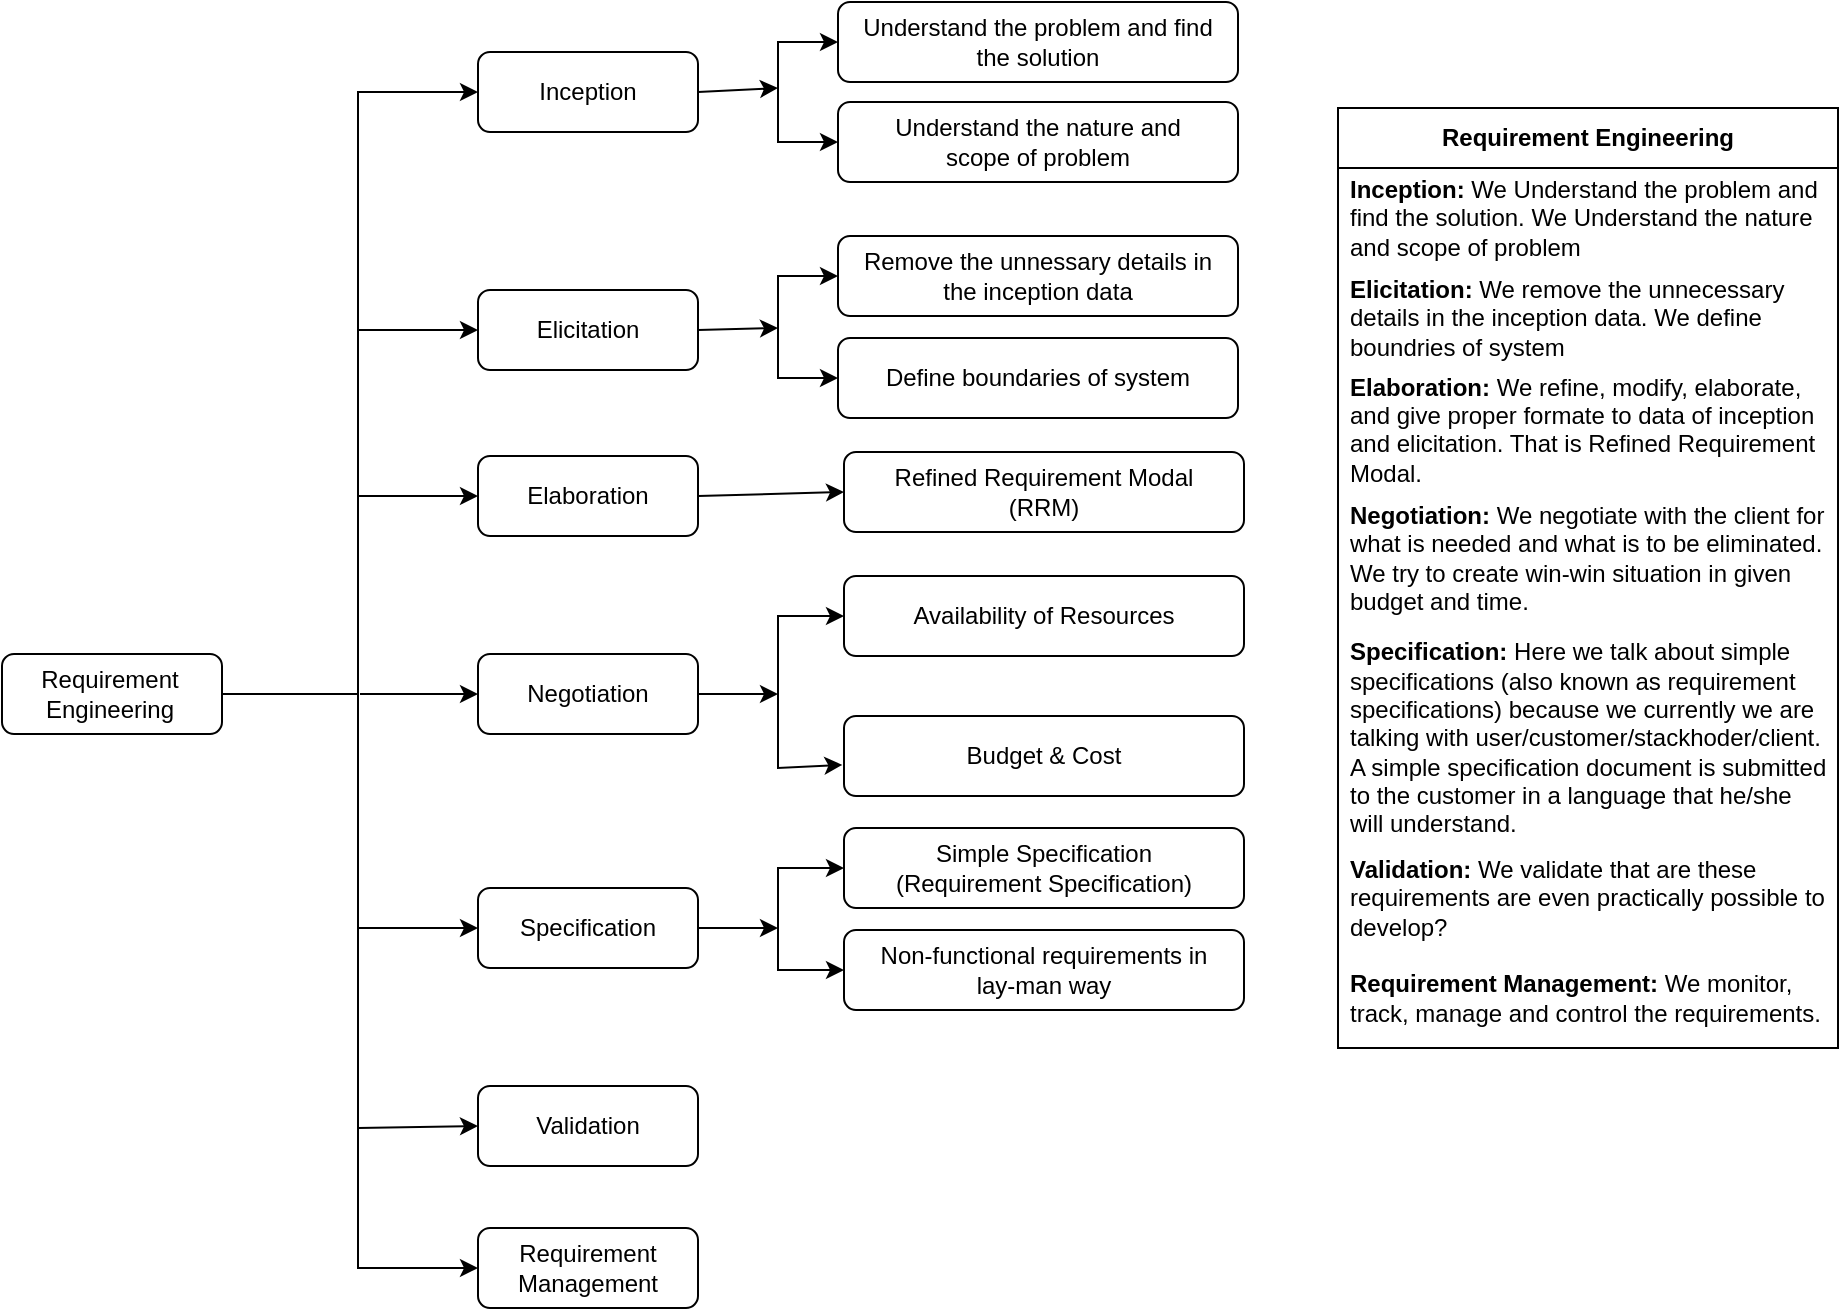 <mxfile version="22.0.6" type="google">
  <diagram name="Page-1" id="lsjnUpUYds9LM5nvISAu">
    <mxGraphModel grid="1" page="1" gridSize="10" guides="1" tooltips="1" connect="1" arrows="1" fold="1" pageScale="1" pageWidth="850" pageHeight="1100" math="0" shadow="0">
      <root>
        <mxCell id="0" />
        <mxCell id="1" parent="0" />
        <mxCell id="gUoiiJ_ecCA0FHB6bUPf-1" value="&lt;b&gt;Requirement Engineering&lt;/b&gt;" style="swimlane;fontStyle=0;childLayout=stackLayout;horizontal=1;startSize=30;horizontalStack=0;resizeParent=1;resizeParentMax=0;resizeLast=0;collapsible=1;marginBottom=0;whiteSpace=wrap;html=1;" vertex="1" parent="1">
          <mxGeometry x="650" y="40" width="250" height="470" as="geometry" />
        </mxCell>
        <mxCell id="gUoiiJ_ecCA0FHB6bUPf-2" value="&lt;b&gt;Inception:&lt;/b&gt;&amp;nbsp;We Understand the problem and find the solution. We&amp;nbsp;Understand the nature and scope of problem" style="text;strokeColor=none;fillColor=none;align=left;verticalAlign=middle;spacingLeft=4;spacingRight=4;overflow=hidden;points=[[0,0.5],[1,0.5]];portConstraint=eastwest;rotatable=0;whiteSpace=wrap;html=1;" vertex="1" parent="gUoiiJ_ecCA0FHB6bUPf-1">
          <mxGeometry y="30" width="250" height="50" as="geometry" />
        </mxCell>
        <mxCell id="gUoiiJ_ecCA0FHB6bUPf-3" value="&lt;b&gt;Elicitation:&lt;/b&gt; We remove the unnecessary details in the inception data. We define boundries of system" style="text;strokeColor=none;fillColor=none;align=left;verticalAlign=middle;spacingLeft=4;spacingRight=4;overflow=hidden;points=[[0,0.5],[1,0.5]];portConstraint=eastwest;rotatable=0;whiteSpace=wrap;html=1;" vertex="1" parent="gUoiiJ_ecCA0FHB6bUPf-1">
          <mxGeometry y="80" width="250" height="50" as="geometry" />
        </mxCell>
        <mxCell id="gUoiiJ_ecCA0FHB6bUPf-4" value="&lt;b&gt;Elaboration:&lt;/b&gt; We refine, modify, elaborate, and give proper formate to data of inception and elicitation. That is Refined Requirement Modal." style="text;strokeColor=none;fillColor=none;align=left;verticalAlign=middle;spacingLeft=4;spacingRight=4;overflow=hidden;points=[[0,0.5],[1,0.5]];portConstraint=eastwest;rotatable=0;whiteSpace=wrap;html=1;" vertex="1" parent="gUoiiJ_ecCA0FHB6bUPf-1">
          <mxGeometry y="130" width="250" height="60" as="geometry" />
        </mxCell>
        <mxCell id="gUoiiJ_ecCA0FHB6bUPf-35" value="&lt;b&gt;Negotiation: &lt;/b&gt;We negotiate with the client for what is needed and what is to be eliminated. We try to create win-win situation in given budget and time.&lt;b&gt;&amp;nbsp;&lt;/b&gt;" style="text;strokeColor=none;fillColor=none;align=left;verticalAlign=middle;spacingLeft=4;spacingRight=4;overflow=hidden;points=[[0,0.5],[1,0.5]];portConstraint=eastwest;rotatable=0;whiteSpace=wrap;html=1;" vertex="1" parent="gUoiiJ_ecCA0FHB6bUPf-1">
          <mxGeometry y="190" width="250" height="70" as="geometry" />
        </mxCell>
        <mxCell id="gUoiiJ_ecCA0FHB6bUPf-44" value="&lt;b&gt;Specification:&lt;/b&gt;&amp;nbsp;Here we talk about simple specifications (also known as requirement specifications) because we currently we are talking with user/customer/stackhoder/client.&lt;br&gt;A simple specification document is submitted to the customer in a language that he/she will understand." style="text;strokeColor=none;fillColor=none;align=left;verticalAlign=middle;spacingLeft=4;spacingRight=4;overflow=hidden;points=[[0,0.5],[1,0.5]];portConstraint=eastwest;rotatable=0;whiteSpace=wrap;html=1;" vertex="1" parent="gUoiiJ_ecCA0FHB6bUPf-1">
          <mxGeometry y="260" width="250" height="110" as="geometry" />
        </mxCell>
        <mxCell id="gUoiiJ_ecCA0FHB6bUPf-51" value="&lt;b&gt;Validation: &lt;/b&gt;We validate that are these requirements are even practically possible to develop?" style="text;strokeColor=none;fillColor=none;align=left;verticalAlign=middle;spacingLeft=4;spacingRight=4;overflow=hidden;points=[[0,0.5],[1,0.5]];portConstraint=eastwest;rotatable=0;whiteSpace=wrap;html=1;" vertex="1" parent="gUoiiJ_ecCA0FHB6bUPf-1">
          <mxGeometry y="370" width="250" height="50" as="geometry" />
        </mxCell>
        <mxCell id="gUoiiJ_ecCA0FHB6bUPf-52" value="&lt;b&gt;Requirement Management: &lt;/b&gt;We monitor, track, manage and control the requirements." style="text;strokeColor=none;fillColor=none;align=left;verticalAlign=middle;spacingLeft=4;spacingRight=4;overflow=hidden;points=[[0,0.5],[1,0.5]];portConstraint=eastwest;rotatable=0;whiteSpace=wrap;html=1;" vertex="1" parent="gUoiiJ_ecCA0FHB6bUPf-1">
          <mxGeometry y="420" width="250" height="50" as="geometry" />
        </mxCell>
        <mxCell id="gUoiiJ_ecCA0FHB6bUPf-5" value="" style="rounded=1;whiteSpace=wrap;html=1;" vertex="1" parent="1">
          <mxGeometry x="-18" y="313" width="110" height="40" as="geometry" />
        </mxCell>
        <mxCell id="gUoiiJ_ecCA0FHB6bUPf-6" value="Requirement Engineering" style="text;html=1;strokeColor=none;fillColor=none;align=center;verticalAlign=middle;whiteSpace=wrap;rounded=0;" vertex="1" parent="1">
          <mxGeometry x="-9" y="318" width="90" height="30" as="geometry" />
        </mxCell>
        <mxCell id="gUoiiJ_ecCA0FHB6bUPf-7" value="" style="rounded=1;whiteSpace=wrap;html=1;" vertex="1" parent="1">
          <mxGeometry x="220" y="12" width="110" height="40" as="geometry" />
        </mxCell>
        <mxCell id="gUoiiJ_ecCA0FHB6bUPf-8" value="Inception" style="text;html=1;strokeColor=none;fillColor=none;align=center;verticalAlign=middle;whiteSpace=wrap;rounded=0;" vertex="1" parent="1">
          <mxGeometry x="230" y="17" width="90" height="30" as="geometry" />
        </mxCell>
        <mxCell id="gUoiiJ_ecCA0FHB6bUPf-9" value="" style="rounded=1;whiteSpace=wrap;html=1;" vertex="1" parent="1">
          <mxGeometry x="220" y="131" width="110" height="40" as="geometry" />
        </mxCell>
        <mxCell id="gUoiiJ_ecCA0FHB6bUPf-10" value="Elicitation" style="text;html=1;strokeColor=none;fillColor=none;align=center;verticalAlign=middle;whiteSpace=wrap;rounded=0;" vertex="1" parent="1">
          <mxGeometry x="230" y="136" width="90" height="30" as="geometry" />
        </mxCell>
        <mxCell id="gUoiiJ_ecCA0FHB6bUPf-11" value="" style="rounded=1;whiteSpace=wrap;html=1;" vertex="1" parent="1">
          <mxGeometry x="220" y="214" width="110" height="40" as="geometry" />
        </mxCell>
        <mxCell id="gUoiiJ_ecCA0FHB6bUPf-12" value="Elaboration" style="text;html=1;strokeColor=none;fillColor=none;align=center;verticalAlign=middle;whiteSpace=wrap;rounded=0;" vertex="1" parent="1">
          <mxGeometry x="230" y="219" width="90" height="30" as="geometry" />
        </mxCell>
        <mxCell id="gUoiiJ_ecCA0FHB6bUPf-13" value="" style="rounded=1;whiteSpace=wrap;html=1;" vertex="1" parent="1">
          <mxGeometry x="220" y="313" width="110" height="40" as="geometry" />
        </mxCell>
        <mxCell id="gUoiiJ_ecCA0FHB6bUPf-14" value="Negotiation" style="text;html=1;strokeColor=none;fillColor=none;align=center;verticalAlign=middle;whiteSpace=wrap;rounded=0;" vertex="1" parent="1">
          <mxGeometry x="230" y="318" width="90" height="30" as="geometry" />
        </mxCell>
        <mxCell id="gUoiiJ_ecCA0FHB6bUPf-15" value="" style="rounded=1;whiteSpace=wrap;html=1;" vertex="1" parent="1">
          <mxGeometry x="220" y="430" width="110" height="40" as="geometry" />
        </mxCell>
        <mxCell id="gUoiiJ_ecCA0FHB6bUPf-16" value="Specification" style="text;html=1;strokeColor=none;fillColor=none;align=center;verticalAlign=middle;whiteSpace=wrap;rounded=0;" vertex="1" parent="1">
          <mxGeometry x="230" y="435" width="90" height="30" as="geometry" />
        </mxCell>
        <mxCell id="gUoiiJ_ecCA0FHB6bUPf-17" value="" style="rounded=1;whiteSpace=wrap;html=1;" vertex="1" parent="1">
          <mxGeometry x="220" y="529" width="110" height="40" as="geometry" />
        </mxCell>
        <mxCell id="gUoiiJ_ecCA0FHB6bUPf-18" value="Validation" style="text;html=1;strokeColor=none;fillColor=none;align=center;verticalAlign=middle;whiteSpace=wrap;rounded=0;" vertex="1" parent="1">
          <mxGeometry x="230" y="534" width="90" height="30" as="geometry" />
        </mxCell>
        <mxCell id="gUoiiJ_ecCA0FHB6bUPf-19" value="" style="rounded=1;whiteSpace=wrap;html=1;" vertex="1" parent="1">
          <mxGeometry x="400" y="-13" width="200" height="40" as="geometry" />
        </mxCell>
        <mxCell id="gUoiiJ_ecCA0FHB6bUPf-22" value="Understand the problem and find the solution" style="text;html=1;strokeColor=none;fillColor=none;align=center;verticalAlign=middle;whiteSpace=wrap;rounded=0;" vertex="1" parent="1">
          <mxGeometry x="410" y="-8" width="180" height="30" as="geometry" />
        </mxCell>
        <mxCell id="gUoiiJ_ecCA0FHB6bUPf-23" value="" style="rounded=1;whiteSpace=wrap;html=1;" vertex="1" parent="1">
          <mxGeometry x="400" y="37" width="200" height="40" as="geometry" />
        </mxCell>
        <mxCell id="gUoiiJ_ecCA0FHB6bUPf-24" value="Understand the nature and scope of problem" style="text;html=1;strokeColor=none;fillColor=none;align=center;verticalAlign=middle;whiteSpace=wrap;rounded=0;" vertex="1" parent="1">
          <mxGeometry x="410" y="42" width="180" height="30" as="geometry" />
        </mxCell>
        <mxCell id="gUoiiJ_ecCA0FHB6bUPf-25" value="" style="rounded=1;whiteSpace=wrap;html=1;" vertex="1" parent="1">
          <mxGeometry x="400" y="104" width="200" height="40" as="geometry" />
        </mxCell>
        <mxCell id="gUoiiJ_ecCA0FHB6bUPf-26" value="Remove the unnessary details in the inception data" style="text;html=1;strokeColor=none;fillColor=none;align=center;verticalAlign=middle;whiteSpace=wrap;rounded=0;" vertex="1" parent="1">
          <mxGeometry x="410" y="109" width="180" height="30" as="geometry" />
        </mxCell>
        <mxCell id="gUoiiJ_ecCA0FHB6bUPf-27" value="" style="rounded=1;whiteSpace=wrap;html=1;" vertex="1" parent="1">
          <mxGeometry x="400" y="155" width="200" height="40" as="geometry" />
        </mxCell>
        <mxCell id="gUoiiJ_ecCA0FHB6bUPf-28" value="Define boundaries of system" style="text;html=1;strokeColor=none;fillColor=none;align=center;verticalAlign=middle;whiteSpace=wrap;rounded=0;" vertex="1" parent="1">
          <mxGeometry x="410" y="160" width="180" height="30" as="geometry" />
        </mxCell>
        <mxCell id="gUoiiJ_ecCA0FHB6bUPf-29" value="" style="rounded=1;whiteSpace=wrap;html=1;" vertex="1" parent="1">
          <mxGeometry x="403" y="212" width="200" height="40" as="geometry" />
        </mxCell>
        <mxCell id="gUoiiJ_ecCA0FHB6bUPf-30" value="Refined Requirement Modal (RRM)" style="text;html=1;strokeColor=none;fillColor=none;align=center;verticalAlign=middle;whiteSpace=wrap;rounded=0;" vertex="1" parent="1">
          <mxGeometry x="413" y="217" width="180" height="30" as="geometry" />
        </mxCell>
        <mxCell id="gUoiiJ_ecCA0FHB6bUPf-31" value="" style="endArrow=classic;html=1;rounded=0;exitX=1;exitY=0.5;exitDx=0;exitDy=0;" edge="1" parent="1" source="gUoiiJ_ecCA0FHB6bUPf-7">
          <mxGeometry width="50" height="50" relative="1" as="geometry">
            <mxPoint x="279" y="120" as="sourcePoint" />
            <mxPoint x="370" y="30" as="targetPoint" />
          </mxGeometry>
        </mxCell>
        <mxCell id="gUoiiJ_ecCA0FHB6bUPf-32" value="" style="endArrow=classic;startArrow=classic;html=1;rounded=0;entryX=0;entryY=0.5;entryDx=0;entryDy=0;exitX=0;exitY=0.5;exitDx=0;exitDy=0;" edge="1" parent="1" source="gUoiiJ_ecCA0FHB6bUPf-23" target="gUoiiJ_ecCA0FHB6bUPf-19">
          <mxGeometry width="50" height="50" relative="1" as="geometry">
            <mxPoint x="337" y="74" as="sourcePoint" />
            <mxPoint x="387" y="24" as="targetPoint" />
            <Array as="points">
              <mxPoint x="370" y="57" />
              <mxPoint x="370" y="30" />
              <mxPoint x="370" y="7" />
            </Array>
          </mxGeometry>
        </mxCell>
        <mxCell id="gUoiiJ_ecCA0FHB6bUPf-33" value="" style="endArrow=classic;startArrow=classic;html=1;rounded=0;entryX=0;entryY=0.5;entryDx=0;entryDy=0;exitX=0;exitY=0.5;exitDx=0;exitDy=0;" edge="1" parent="1" source="gUoiiJ_ecCA0FHB6bUPf-27" target="gUoiiJ_ecCA0FHB6bUPf-25">
          <mxGeometry width="50" height="50" relative="1" as="geometry">
            <mxPoint x="341" y="180" as="sourcePoint" />
            <mxPoint x="391" y="130" as="targetPoint" />
            <Array as="points">
              <mxPoint x="370" y="175" />
              <mxPoint x="370" y="150" />
              <mxPoint x="370" y="124" />
            </Array>
          </mxGeometry>
        </mxCell>
        <mxCell id="gUoiiJ_ecCA0FHB6bUPf-34" value="" style="endArrow=classic;html=1;rounded=0;exitX=1;exitY=0.5;exitDx=0;exitDy=0;" edge="1" parent="1" source="gUoiiJ_ecCA0FHB6bUPf-9">
          <mxGeometry width="50" height="50" relative="1" as="geometry">
            <mxPoint x="300" y="170" as="sourcePoint" />
            <mxPoint x="370" y="150" as="targetPoint" />
          </mxGeometry>
        </mxCell>
        <mxCell id="gUoiiJ_ecCA0FHB6bUPf-36" value="" style="rounded=1;whiteSpace=wrap;html=1;" vertex="1" parent="1">
          <mxGeometry x="403" y="274" width="200" height="40" as="geometry" />
        </mxCell>
        <mxCell id="gUoiiJ_ecCA0FHB6bUPf-37" value="Availability of Resources" style="text;html=1;strokeColor=none;fillColor=none;align=center;verticalAlign=middle;whiteSpace=wrap;rounded=0;" vertex="1" parent="1">
          <mxGeometry x="413" y="279" width="180" height="30" as="geometry" />
        </mxCell>
        <mxCell id="gUoiiJ_ecCA0FHB6bUPf-39" value="" style="rounded=1;whiteSpace=wrap;html=1;" vertex="1" parent="1">
          <mxGeometry x="403" y="344" width="200" height="40" as="geometry" />
        </mxCell>
        <mxCell id="gUoiiJ_ecCA0FHB6bUPf-40" value="Budget &amp;amp; Cost" style="text;html=1;strokeColor=none;fillColor=none;align=center;verticalAlign=middle;whiteSpace=wrap;rounded=0;" vertex="1" parent="1">
          <mxGeometry x="413" y="349" width="180" height="30" as="geometry" />
        </mxCell>
        <mxCell id="gUoiiJ_ecCA0FHB6bUPf-41" value="" style="endArrow=classic;html=1;rounded=0;entryX=0;entryY=0.5;entryDx=0;entryDy=0;exitX=1;exitY=0.5;exitDx=0;exitDy=0;" edge="1" parent="1" source="gUoiiJ_ecCA0FHB6bUPf-11" target="gUoiiJ_ecCA0FHB6bUPf-29">
          <mxGeometry width="50" height="50" relative="1" as="geometry">
            <mxPoint x="330" y="276" as="sourcePoint" />
            <mxPoint x="380" y="226" as="targetPoint" />
          </mxGeometry>
        </mxCell>
        <mxCell id="gUoiiJ_ecCA0FHB6bUPf-42" value="" style="endArrow=classic;startArrow=classic;html=1;rounded=0;entryX=0;entryY=0.5;entryDx=0;entryDy=0;exitX=-0.004;exitY=0.611;exitDx=0;exitDy=0;exitPerimeter=0;" edge="1" parent="1" source="gUoiiJ_ecCA0FHB6bUPf-39" target="gUoiiJ_ecCA0FHB6bUPf-36">
          <mxGeometry width="50" height="50" relative="1" as="geometry">
            <mxPoint x="340" y="348" as="sourcePoint" />
            <mxPoint x="390" y="298" as="targetPoint" />
            <Array as="points">
              <mxPoint x="370" y="370" />
              <mxPoint x="370" y="330" />
              <mxPoint x="370" y="294" />
            </Array>
          </mxGeometry>
        </mxCell>
        <mxCell id="gUoiiJ_ecCA0FHB6bUPf-43" value="" style="endArrow=classic;html=1;rounded=0;exitX=1;exitY=0.5;exitDx=0;exitDy=0;" edge="1" parent="1" source="gUoiiJ_ecCA0FHB6bUPf-13">
          <mxGeometry width="50" height="50" relative="1" as="geometry">
            <mxPoint x="280" y="403" as="sourcePoint" />
            <mxPoint x="370" y="333" as="targetPoint" />
          </mxGeometry>
        </mxCell>
        <mxCell id="gUoiiJ_ecCA0FHB6bUPf-45" value="" style="rounded=1;whiteSpace=wrap;html=1;" vertex="1" parent="1">
          <mxGeometry x="403" y="400" width="200" height="40" as="geometry" />
        </mxCell>
        <mxCell id="gUoiiJ_ecCA0FHB6bUPf-46" value="Simple Specification (Requirement Specification)" style="text;html=1;strokeColor=none;fillColor=none;align=center;verticalAlign=middle;whiteSpace=wrap;rounded=0;" vertex="1" parent="1">
          <mxGeometry x="413" y="405" width="180" height="30" as="geometry" />
        </mxCell>
        <mxCell id="gUoiiJ_ecCA0FHB6bUPf-47" value="" style="rounded=1;whiteSpace=wrap;html=1;" vertex="1" parent="1">
          <mxGeometry x="403" y="451" width="200" height="40" as="geometry" />
        </mxCell>
        <mxCell id="gUoiiJ_ecCA0FHB6bUPf-48" value="Non-functional requirements in lay-man way" style="text;html=1;strokeColor=none;fillColor=none;align=center;verticalAlign=middle;whiteSpace=wrap;rounded=0;" vertex="1" parent="1">
          <mxGeometry x="413" y="456" width="180" height="30" as="geometry" />
        </mxCell>
        <mxCell id="gUoiiJ_ecCA0FHB6bUPf-49" value="" style="endArrow=classic;startArrow=classic;html=1;rounded=0;entryX=0;entryY=0.5;entryDx=0;entryDy=0;exitX=0;exitY=0.5;exitDx=0;exitDy=0;" edge="1" parent="1" source="gUoiiJ_ecCA0FHB6bUPf-47" target="gUoiiJ_ecCA0FHB6bUPf-45">
          <mxGeometry width="50" height="50" relative="1" as="geometry">
            <mxPoint x="349" y="470" as="sourcePoint" />
            <mxPoint x="399" y="420" as="targetPoint" />
            <Array as="points">
              <mxPoint x="370" y="471" />
              <mxPoint x="370" y="440" />
              <mxPoint x="370" y="420" />
            </Array>
          </mxGeometry>
        </mxCell>
        <mxCell id="gUoiiJ_ecCA0FHB6bUPf-50" value="" style="endArrow=classic;html=1;rounded=0;exitX=1;exitY=0.5;exitDx=0;exitDy=0;" edge="1" parent="1" source="gUoiiJ_ecCA0FHB6bUPf-15">
          <mxGeometry width="50" height="50" relative="1" as="geometry">
            <mxPoint x="298" y="542" as="sourcePoint" />
            <mxPoint x="370" y="450" as="targetPoint" />
          </mxGeometry>
        </mxCell>
        <mxCell id="gUoiiJ_ecCA0FHB6bUPf-53" value="" style="rounded=1;whiteSpace=wrap;html=1;" vertex="1" parent="1">
          <mxGeometry x="220" y="600" width="110" height="40" as="geometry" />
        </mxCell>
        <mxCell id="gUoiiJ_ecCA0FHB6bUPf-54" value="Requirement Management" style="text;html=1;strokeColor=none;fillColor=none;align=center;verticalAlign=middle;whiteSpace=wrap;rounded=0;" vertex="1" parent="1">
          <mxGeometry x="230" y="605" width="90" height="30" as="geometry" />
        </mxCell>
        <mxCell id="gUoiiJ_ecCA0FHB6bUPf-55" value="" style="endArrow=classic;startArrow=classic;html=1;rounded=0;entryX=0;entryY=0.5;entryDx=0;entryDy=0;exitX=0;exitY=0.5;exitDx=0;exitDy=0;" edge="1" parent="1" source="gUoiiJ_ecCA0FHB6bUPf-53" target="gUoiiJ_ecCA0FHB6bUPf-7">
          <mxGeometry width="50" height="50" relative="1" as="geometry">
            <mxPoint x="120" y="249" as="sourcePoint" />
            <mxPoint x="170" y="199" as="targetPoint" />
            <Array as="points">
              <mxPoint x="160" y="620" />
              <mxPoint x="160" y="320" />
              <mxPoint x="160" y="32" />
            </Array>
          </mxGeometry>
        </mxCell>
        <mxCell id="gUoiiJ_ecCA0FHB6bUPf-56" value="" style="endArrow=none;html=1;rounded=0;exitX=1;exitY=0.5;exitDx=0;exitDy=0;" edge="1" parent="1" source="gUoiiJ_ecCA0FHB6bUPf-5">
          <mxGeometry width="50" height="50" relative="1" as="geometry">
            <mxPoint x="10" y="478" as="sourcePoint" />
            <mxPoint x="160" y="333" as="targetPoint" />
            <Array as="points" />
          </mxGeometry>
        </mxCell>
        <mxCell id="gUoiiJ_ecCA0FHB6bUPf-57" value="" style="endArrow=classic;html=1;rounded=0;entryX=0;entryY=0.5;entryDx=0;entryDy=0;" edge="1" parent="1" target="gUoiiJ_ecCA0FHB6bUPf-9">
          <mxGeometry width="50" height="50" relative="1" as="geometry">
            <mxPoint x="160" y="151" as="sourcePoint" />
            <mxPoint x="131" y="164" as="targetPoint" />
          </mxGeometry>
        </mxCell>
        <mxCell id="gUoiiJ_ecCA0FHB6bUPf-58" value="" style="endArrow=classic;html=1;rounded=0;entryX=0;entryY=0.5;entryDx=0;entryDy=0;" edge="1" parent="1" target="gUoiiJ_ecCA0FHB6bUPf-11">
          <mxGeometry width="50" height="50" relative="1" as="geometry">
            <mxPoint x="160" y="234" as="sourcePoint" />
            <mxPoint x="216" y="237" as="targetPoint" />
          </mxGeometry>
        </mxCell>
        <mxCell id="gUoiiJ_ecCA0FHB6bUPf-59" value="" style="endArrow=classic;html=1;rounded=0;entryX=0;entryY=0.5;entryDx=0;entryDy=0;" edge="1" parent="1" target="gUoiiJ_ecCA0FHB6bUPf-13">
          <mxGeometry width="50" height="50" relative="1" as="geometry">
            <mxPoint x="161" y="333" as="sourcePoint" />
            <mxPoint x="221" y="331" as="targetPoint" />
          </mxGeometry>
        </mxCell>
        <mxCell id="gUoiiJ_ecCA0FHB6bUPf-60" value="" style="endArrow=classic;html=1;rounded=0;entryX=0;entryY=0.5;entryDx=0;entryDy=0;" edge="1" parent="1" target="gUoiiJ_ecCA0FHB6bUPf-15">
          <mxGeometry width="50" height="50" relative="1" as="geometry">
            <mxPoint x="160" y="450" as="sourcePoint" />
            <mxPoint x="142" y="440" as="targetPoint" />
          </mxGeometry>
        </mxCell>
        <mxCell id="gUoiiJ_ecCA0FHB6bUPf-61" value="" style="endArrow=classic;html=1;rounded=0;entryX=0;entryY=0.5;entryDx=0;entryDy=0;" edge="1" parent="1" target="gUoiiJ_ecCA0FHB6bUPf-17">
          <mxGeometry width="50" height="50" relative="1" as="geometry">
            <mxPoint x="160" y="550" as="sourcePoint" />
            <mxPoint x="210" y="540" as="targetPoint" />
          </mxGeometry>
        </mxCell>
      </root>
    </mxGraphModel>
  </diagram>
</mxfile>
